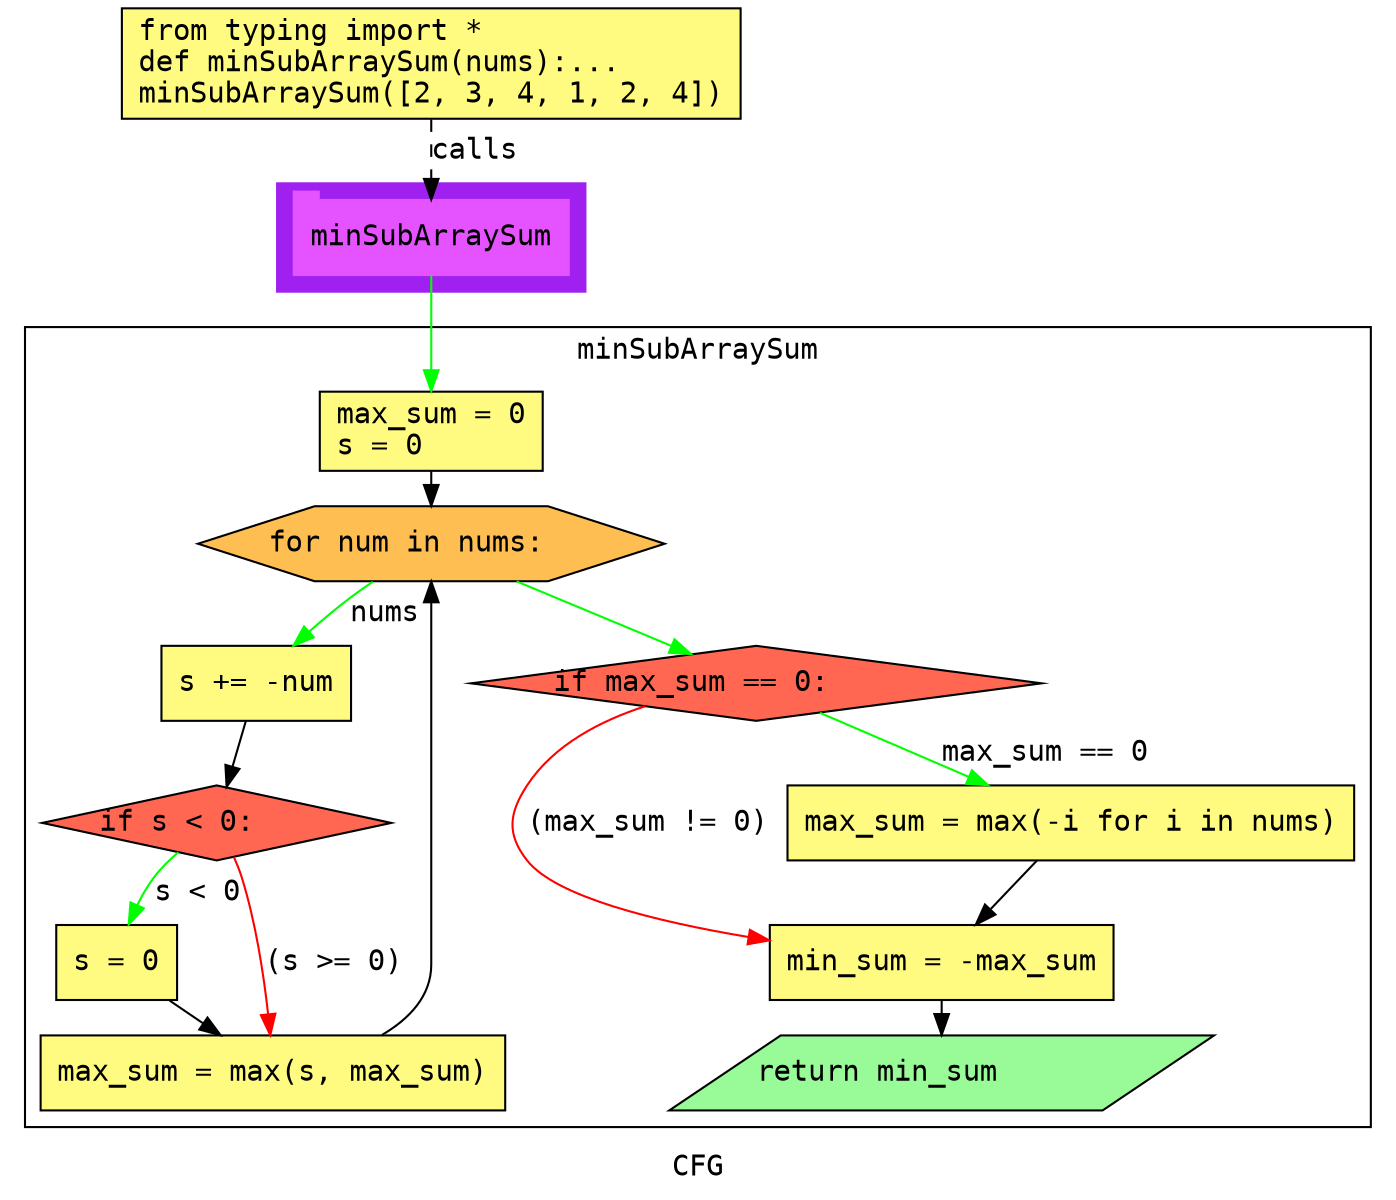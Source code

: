 digraph cluster872CFG {
	graph [bb="0,0,662,568",
		compound=True,
		fontname="DejaVu Sans Mono",
		label=CFG,
		lheight=0.21,
		lp="331,11.5",
		lwidth=0.35,
		pack=False,
		rankdir=TB,
		ranksep=0.02
	];
	node [fontname="DejaVu Sans Mono",
		label="\N"
	];
	edge [fontname="DejaVu Sans Mono"];
	subgraph cluster_1 {
		graph [bb="129,432,277,484",
			color=purple,
			compound=true,
			fontname="DejaVu Sans Mono",
			label="",
			rankdir=TB,
			ranksep=0.02,
			shape=tab,
			style=filled
		];
		node [fontname="DejaVu Sans Mono"];
		edge [fontname="DejaVu Sans Mono"];
		17	[color="#E552FF",
			height=0.5,
			label=minSubArraySum,
			linenum="[15]",
			pos="203,458",
			shape=tab,
			style=filled,
			width=1.8333];
	}
	subgraph cluster4minSubArraySum {
		graph [bb="8,31,654,415",
			compound=True,
			fontname="DejaVu Sans Mono",
			label=minSubArraySum,
			lheight=0.21,
			lp="331,403.5",
			lwidth=1.61,
			pack=False,
			rankdir=TB,
			ranksep=0.02
		];
		node [fontname="DejaVu Sans Mono"];
		edge [fontname="DejaVu Sans Mono"];
		subgraph cluster_9 {
			graph [color=purple,
				compound=true,
				fontname="DejaVu Sans Mono",
				label="",
				rankdir=TB,
				ranksep=0.02,
				shape=tab,
				style=filled
			];
			node [fontname="DejaVu Sans Mono"];
			edge [fontname="DejaVu Sans Mono"];
		}
		subgraph cluster_11 {
			graph [color=purple,
				compound=true,
				fontname="DejaVu Sans Mono",
				label="",
				rankdir=TB,
				ranksep=0.02,
				shape=tab,
				style=filled
			];
			node [fontname="DejaVu Sans Mono"];
			edge [fontname="DejaVu Sans Mono"];
		}
		3	[fillcolor="#FFFB81",
			height=0.52778,
			label="max_sum = 0\ls = 0\l",
			linenum="[3, 4]",
			pos="203,365",
			shape=rectangle,
			style="filled,solid",
			width=1.4861];
		4	[fillcolor="#FFBE52",
			height=0.5,
			label="for num in nums:\l",
			linenum="[5]",
			pos="203,311",
			shape=hexagon,
			style="filled,solid",
			width=3.1062];
		3 -> 4	[color=black,
			pos="e,203,329.22 203,345.81 203,343.71 203,341.53 203,339.33"];
		5	[fillcolor="#FFFB81",
			height=0.5,
			label="s += -num\l",
			linenum="[6]",
			pos="119,244",
			shape=rectangle,
			style="filled,solid",
			width=1.2639];
		4 -> 5	[color=green,
			label=nums,
			lp="181,277.5",
			pos="e,136.84,262.02 174.94,292.77 171.2,290.25 167.46,287.62 164,285 157.44,280.03 150.66,274.33 144.41,268.82"];
		6	[fillcolor="#FF6752",
			height=0.5,
			label="if max_sum == 0:\l",
			linenum="[10]",
			pos="359,244",
			shape=diamond,
			style="filled,solid",
			width=3.8043];
		4 -> 6	[color=green,
			pos="e,327.65,258.06 243.99,292.92 266.89,283.38 295.35,271.52 318.22,261.99"];
		7	[fillcolor="#FF6752",
			height=0.5,
			label="if s < 0:\l",
			linenum="[7]",
			pos="100,177",
			shape=diamond,
			style="filled,solid",
			width=2.3234];
		5 -> 7	[color=black,
			pos="e,104.76,194.29 114.01,225.92 112.04,219.2 109.74,211.33 107.58,203.93"];
		8	[fillcolor="#FFFB81",
			height=0.5,
			label="s = 0\l",
			linenum="[8]",
			pos="52,110",
			shape=rectangle,
			style="filled,solid",
			width=0.80556];
		7 -> 8	[color=green,
			label="s < 0",
			lp="91,143.5",
			pos="e,57.783,128.28 81.609,162.92 77.44,159.38 73.28,155.32 70,151 66.937,146.97 64.251,142.33 61.953,137.68"];
		9	[fillcolor="#FFFB81",
			height=0.5,
			label="max_sum = max(s, max_sum)\l",
			linenum="[9]",
			pos="127,57",
			shape=rectangle,
			style="filled,solid",
			width=3.0972];
		7 -> 9	[color=red,
			label="(s >= 0)",
			lp="156.5,110",
			pos="e,125.72,75.138 108.2,160.68 109.64,157.54 110.99,154.22 112,151 118.78,129.37 122.61,103.91 124.71,85.101"];
		8 -> 9	[color=black,
			pos="e,101.89,75.075 77.392,91.734 82.579,88.206 88.112,84.444 93.532,80.758"];
		9 -> 4	[color=black,
			pos="e,203,292.89 179.37,75.231 192.53,82.99 203,93.905 203,109 203,245 203,245 203,245 203,257.44 203,271.22 203,282.88"];
		11	[fillcolor="#FFFB81",
			height=0.5,
			label="max_sum = max(-i for i in nums)\l",
			linenum="[11]",
			pos="510,177",
			shape=rectangle,
			style="filled,solid",
			width=3.7778];
		6 -> 11	[color=green,
			label="max_sum == 0",
			lp="498,210.5",
			pos="e,470.31,195.09 389.56,229.85 410.01,221.04 437.37,209.26 460.85,199.16"];
		12	[fillcolor="#FFFB81",
			height=0.5,
			label="min_sum = -max_sum\l",
			linenum="[12]",
			pos="446,110",
			shape=rectangle,
			style="filled,solid",
			width=2.2917];
		6 -> 12	[color=red,
			label="(max_sum != 0)",
			lp="307,177",
			pos="e,363.28,120.85 305.59,232.96 284.23,226.05 261.73,214.44 249,195 240.24,181.61 239.12,171.58 249,159 262.44,141.89 308.86,130.11 \
353.26,122.5"];
		11 -> 12	[color=black,
			pos="e,462.93,128.19 493.18,158.92 486.19,151.81 477.92,143.42 470.29,135.66"];
		14	[fillcolor="#98fb98",
			height=0.5,
			label="return min_sum\l",
			linenum="[13]",
			pos="446,57",
			shape=parallelogram,
			style="filled,solid",
			width=3.4941];
		12 -> 14	[color=black,
			pos="e,446,75.248 446,91.734 446,89.657 446,87.498 446,85.322"];
	}
	1	[fillcolor="#FFFB81",
		height=0.73611,
		label="from typing import *\ldef minSubArraySum(nums):...\lminSubArraySum([2, 3, 4, 1, 2, 4])\l",
		linenum="[1]",
		pos="203,541.5",
		shape=rectangle,
		style="filled,solid",
		width=4.125];
	1 -> 17	[label=calls,
		lp="224,499.5",
		pos="e,203,476.13 203,514.71 203,505.66 203,495.47 203,486.3",
		style=dashed];
	17 -> 3	[color=green,
		pos="e,203,384.29 203,439.88 203,427.12 203,409.4 203,394.52"];
}
